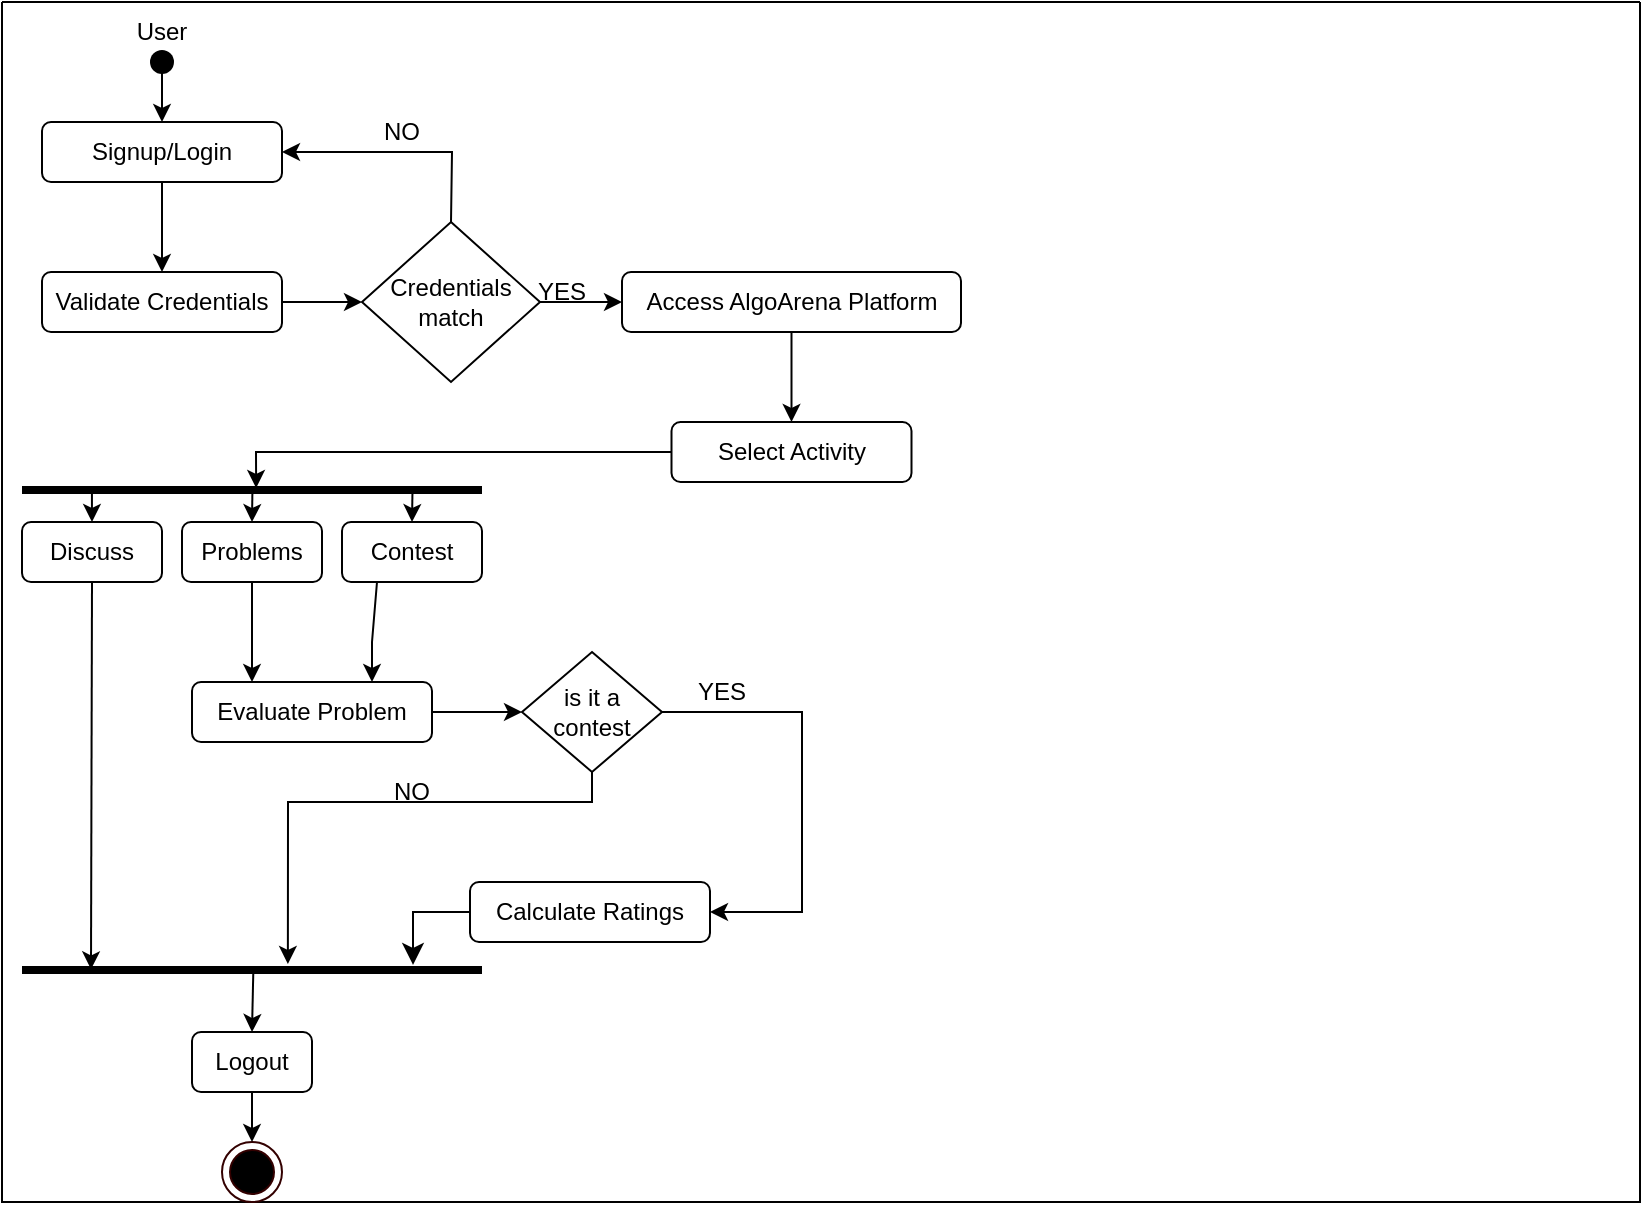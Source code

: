 <mxfile version="24.8.4">
  <diagram id="z3hJKcn6G-1z2rivQVlP" name="Page-1">
    <mxGraphModel dx="1811" dy="624" grid="1" gridSize="10" guides="1" tooltips="1" connect="1" arrows="1" fold="1" page="1" pageScale="1" pageWidth="827" pageHeight="1169" math="0" shadow="0">
      <root>
        <mxCell id="0" />
        <mxCell id="1" parent="0" />
        <mxCell id="XmLQmtsqqtCzBfHvUK_g-1" value="" style="swimlane;startSize=0;" vertex="1" parent="1">
          <mxGeometry x="-10" y="40" width="819" height="600" as="geometry" />
        </mxCell>
        <mxCell id="XmLQmtsqqtCzBfHvUK_g-2" value="" style="shape=waypoint;sketch=0;fillStyle=solid;size=6;pointerEvents=1;points=[];fillColor=none;resizable=0;rotatable=0;perimeter=centerPerimeter;snapToPoint=1;strokeWidth=4;" vertex="1" parent="XmLQmtsqqtCzBfHvUK_g-1">
          <mxGeometry x="70" y="20" width="20" height="20" as="geometry" />
        </mxCell>
        <mxCell id="XmLQmtsqqtCzBfHvUK_g-3" value="Signup/Login" style="rounded=1;whiteSpace=wrap;html=1;" vertex="1" parent="XmLQmtsqqtCzBfHvUK_g-1">
          <mxGeometry x="20" y="60" width="120" height="30" as="geometry" />
        </mxCell>
        <mxCell id="XmLQmtsqqtCzBfHvUK_g-4" value="" style="endArrow=classic;html=1;rounded=0;entryX=0.5;entryY=0;entryDx=0;entryDy=0;" edge="1" parent="XmLQmtsqqtCzBfHvUK_g-1" source="XmLQmtsqqtCzBfHvUK_g-2" target="XmLQmtsqqtCzBfHvUK_g-3">
          <mxGeometry width="50" height="50" relative="1" as="geometry">
            <mxPoint x="370" y="310" as="sourcePoint" />
            <mxPoint x="420" y="260" as="targetPoint" />
          </mxGeometry>
        </mxCell>
        <mxCell id="XmLQmtsqqtCzBfHvUK_g-5" value="User" style="text;html=1;align=center;verticalAlign=middle;whiteSpace=wrap;rounded=0;" vertex="1" parent="XmLQmtsqqtCzBfHvUK_g-1">
          <mxGeometry x="50" width="60" height="30" as="geometry" />
        </mxCell>
        <mxCell id="XmLQmtsqqtCzBfHvUK_g-8" value="Validate Credentials" style="rounded=1;whiteSpace=wrap;html=1;" vertex="1" parent="XmLQmtsqqtCzBfHvUK_g-1">
          <mxGeometry x="20" y="135" width="120" height="30" as="geometry" />
        </mxCell>
        <mxCell id="XmLQmtsqqtCzBfHvUK_g-9" value="" style="endArrow=classic;html=1;rounded=0;entryX=0.5;entryY=0;entryDx=0;entryDy=0;exitX=0.5;exitY=1;exitDx=0;exitDy=0;" edge="1" parent="XmLQmtsqqtCzBfHvUK_g-1" source="XmLQmtsqqtCzBfHvUK_g-3" target="XmLQmtsqqtCzBfHvUK_g-8">
          <mxGeometry width="50" height="50" relative="1" as="geometry">
            <mxPoint x="140" y="120" as="sourcePoint" />
            <mxPoint x="190" y="70" as="targetPoint" />
          </mxGeometry>
        </mxCell>
        <mxCell id="XmLQmtsqqtCzBfHvUK_g-10" value="Credentials&lt;div&gt;match&lt;/div&gt;" style="rhombus;whiteSpace=wrap;html=1;" vertex="1" parent="XmLQmtsqqtCzBfHvUK_g-1">
          <mxGeometry x="180" y="110" width="89" height="80" as="geometry" />
        </mxCell>
        <mxCell id="XmLQmtsqqtCzBfHvUK_g-12" value="NO" style="text;html=1;align=center;verticalAlign=middle;whiteSpace=wrap;rounded=0;" vertex="1" parent="XmLQmtsqqtCzBfHvUK_g-1">
          <mxGeometry x="170" y="50" width="60" height="30" as="geometry" />
        </mxCell>
        <mxCell id="XmLQmtsqqtCzBfHvUK_g-15" value="" style="endArrow=classic;html=1;rounded=0;exitX=1;exitY=0.5;exitDx=0;exitDy=0;entryX=0;entryY=0.5;entryDx=0;entryDy=0;" edge="1" parent="XmLQmtsqqtCzBfHvUK_g-1" source="XmLQmtsqqtCzBfHvUK_g-8" target="XmLQmtsqqtCzBfHvUK_g-10">
          <mxGeometry width="50" height="50" relative="1" as="geometry">
            <mxPoint x="371" y="310" as="sourcePoint" />
            <mxPoint x="236" y="135" as="targetPoint" />
          </mxGeometry>
        </mxCell>
        <mxCell id="XmLQmtsqqtCzBfHvUK_g-16" value="Access AlgoArena Platform" style="rounded=1;whiteSpace=wrap;html=1;" vertex="1" parent="XmLQmtsqqtCzBfHvUK_g-1">
          <mxGeometry x="310" y="135" width="169.5" height="30" as="geometry" />
        </mxCell>
        <mxCell id="XmLQmtsqqtCzBfHvUK_g-17" value="" style="endArrow=classic;html=1;rounded=0;exitX=1;exitY=0.5;exitDx=0;exitDy=0;entryX=0;entryY=0.5;entryDx=0;entryDy=0;" edge="1" parent="XmLQmtsqqtCzBfHvUK_g-1" source="XmLQmtsqqtCzBfHvUK_g-10" target="XmLQmtsqqtCzBfHvUK_g-16">
          <mxGeometry width="50" height="50" relative="1" as="geometry">
            <mxPoint x="371" y="330" as="sourcePoint" />
            <mxPoint x="421" y="280" as="targetPoint" />
          </mxGeometry>
        </mxCell>
        <mxCell id="XmLQmtsqqtCzBfHvUK_g-18" value="YES" style="text;html=1;align=center;verticalAlign=middle;whiteSpace=wrap;rounded=0;" vertex="1" parent="XmLQmtsqqtCzBfHvUK_g-1">
          <mxGeometry x="250" y="130" width="60" height="30" as="geometry" />
        </mxCell>
        <mxCell id="XmLQmtsqqtCzBfHvUK_g-19" value="Select Activity" style="rounded=1;whiteSpace=wrap;html=1;" vertex="1" parent="XmLQmtsqqtCzBfHvUK_g-1">
          <mxGeometry x="334.75" y="210" width="120" height="30" as="geometry" />
        </mxCell>
        <mxCell id="XmLQmtsqqtCzBfHvUK_g-20" value="" style="endArrow=classic;html=1;rounded=0;exitX=0.5;exitY=1;exitDx=0;exitDy=0;entryX=0.5;entryY=0;entryDx=0;entryDy=0;" edge="1" parent="XmLQmtsqqtCzBfHvUK_g-1" source="XmLQmtsqqtCzBfHvUK_g-16" target="XmLQmtsqqtCzBfHvUK_g-19">
          <mxGeometry width="50" height="50" relative="1" as="geometry">
            <mxPoint x="371" y="330" as="sourcePoint" />
            <mxPoint x="421" y="280" as="targetPoint" />
          </mxGeometry>
        </mxCell>
        <mxCell id="XmLQmtsqqtCzBfHvUK_g-21" value="" style="line;strokeWidth=4;fillColor=none;align=left;verticalAlign=middle;spacingTop=-1;spacingLeft=3;spacingRight=3;rotatable=0;labelPosition=right;points=[];portConstraint=eastwest;strokeColor=inherit;" vertex="1" parent="XmLQmtsqqtCzBfHvUK_g-1">
          <mxGeometry x="10" y="240" width="230" height="8" as="geometry" />
        </mxCell>
        <mxCell id="XmLQmtsqqtCzBfHvUK_g-22" value="" style="endArrow=classic;html=1;rounded=0;exitX=0;exitY=0.5;exitDx=0;exitDy=0;entryX=0.509;entryY=0.375;entryDx=0;entryDy=0;entryPerimeter=0;" edge="1" parent="XmLQmtsqqtCzBfHvUK_g-1" source="XmLQmtsqqtCzBfHvUK_g-19" target="XmLQmtsqqtCzBfHvUK_g-21">
          <mxGeometry width="50" height="50" relative="1" as="geometry">
            <mxPoint x="371" y="330" as="sourcePoint" />
            <mxPoint x="421" y="280" as="targetPoint" />
            <Array as="points">
              <mxPoint x="127" y="225" />
            </Array>
          </mxGeometry>
        </mxCell>
        <mxCell id="XmLQmtsqqtCzBfHvUK_g-23" value="Problems" style="rounded=1;whiteSpace=wrap;html=1;" vertex="1" parent="XmLQmtsqqtCzBfHvUK_g-1">
          <mxGeometry x="90" y="260" width="70" height="30" as="geometry" />
        </mxCell>
        <mxCell id="XmLQmtsqqtCzBfHvUK_g-24" value="Discuss" style="rounded=1;whiteSpace=wrap;html=1;" vertex="1" parent="XmLQmtsqqtCzBfHvUK_g-1">
          <mxGeometry x="10" y="260" width="70" height="30" as="geometry" />
        </mxCell>
        <mxCell id="XmLQmtsqqtCzBfHvUK_g-25" value="Contest" style="rounded=1;whiteSpace=wrap;html=1;" vertex="1" parent="XmLQmtsqqtCzBfHvUK_g-1">
          <mxGeometry x="170" y="260" width="70" height="30" as="geometry" />
        </mxCell>
        <mxCell id="XmLQmtsqqtCzBfHvUK_g-26" value="" style="endArrow=classic;html=1;rounded=0;entryX=0.5;entryY=0;entryDx=0;entryDy=0;exitX=0.501;exitY=0.336;exitDx=0;exitDy=0;exitPerimeter=0;" edge="1" parent="XmLQmtsqqtCzBfHvUK_g-1" source="XmLQmtsqqtCzBfHvUK_g-21" target="XmLQmtsqqtCzBfHvUK_g-23">
          <mxGeometry width="50" height="50" relative="1" as="geometry">
            <mxPoint x="45" y="310" as="sourcePoint" />
            <mxPoint x="450" y="280" as="targetPoint" />
          </mxGeometry>
        </mxCell>
        <mxCell id="XmLQmtsqqtCzBfHvUK_g-27" value="" style="endArrow=classic;html=1;rounded=0;entryX=0.5;entryY=0;entryDx=0;entryDy=0;exitX=0.152;exitY=0.277;exitDx=0;exitDy=0;exitPerimeter=0;" edge="1" parent="XmLQmtsqqtCzBfHvUK_g-1" source="XmLQmtsqqtCzBfHvUK_g-21" target="XmLQmtsqqtCzBfHvUK_g-24">
          <mxGeometry width="50" height="50" relative="1" as="geometry">
            <mxPoint x="400" y="310" as="sourcePoint" />
            <mxPoint x="450" y="260" as="targetPoint" />
          </mxGeometry>
        </mxCell>
        <mxCell id="XmLQmtsqqtCzBfHvUK_g-28" value="" style="endArrow=classic;html=1;rounded=0;exitX=0.849;exitY=0.348;exitDx=0;exitDy=0;exitPerimeter=0;entryX=0.5;entryY=0;entryDx=0;entryDy=0;" edge="1" parent="XmLQmtsqqtCzBfHvUK_g-1" source="XmLQmtsqqtCzBfHvUK_g-21" target="XmLQmtsqqtCzBfHvUK_g-25">
          <mxGeometry width="50" height="50" relative="1" as="geometry">
            <mxPoint x="170" y="330" as="sourcePoint" />
            <mxPoint x="220" y="280" as="targetPoint" />
          </mxGeometry>
        </mxCell>
        <mxCell id="XmLQmtsqqtCzBfHvUK_g-31" value="Evaluate Problem" style="rounded=1;whiteSpace=wrap;html=1;" vertex="1" parent="XmLQmtsqqtCzBfHvUK_g-1">
          <mxGeometry x="95" y="340" width="120" height="30" as="geometry" />
        </mxCell>
        <mxCell id="XmLQmtsqqtCzBfHvUK_g-33" value="" style="endArrow=classic;html=1;rounded=0;entryX=0.25;entryY=0;entryDx=0;entryDy=0;exitX=0.5;exitY=1;exitDx=0;exitDy=0;" edge="1" parent="XmLQmtsqqtCzBfHvUK_g-1" source="XmLQmtsqqtCzBfHvUK_g-23" target="XmLQmtsqqtCzBfHvUK_g-31">
          <mxGeometry width="50" height="50" relative="1" as="geometry">
            <mxPoint x="370" y="380" as="sourcePoint" />
            <mxPoint x="420" y="330" as="targetPoint" />
            <Array as="points">
              <mxPoint x="125" y="335" />
            </Array>
          </mxGeometry>
        </mxCell>
        <mxCell id="XmLQmtsqqtCzBfHvUK_g-34" value="is it a contest" style="rhombus;whiteSpace=wrap;html=1;" vertex="1" parent="XmLQmtsqqtCzBfHvUK_g-1">
          <mxGeometry x="260" y="325" width="70" height="60" as="geometry" />
        </mxCell>
        <mxCell id="XmLQmtsqqtCzBfHvUK_g-35" value="" style="endArrow=classic;html=1;rounded=0;exitX=1;exitY=0.5;exitDx=0;exitDy=0;entryX=0;entryY=0.5;entryDx=0;entryDy=0;" edge="1" parent="XmLQmtsqqtCzBfHvUK_g-1" source="XmLQmtsqqtCzBfHvUK_g-31" target="XmLQmtsqqtCzBfHvUK_g-34">
          <mxGeometry width="50" height="50" relative="1" as="geometry">
            <mxPoint x="370" y="380" as="sourcePoint" />
            <mxPoint x="420" y="330" as="targetPoint" />
          </mxGeometry>
        </mxCell>
        <mxCell id="XmLQmtsqqtCzBfHvUK_g-36" value="Calculate Ratings" style="rounded=1;whiteSpace=wrap;html=1;" vertex="1" parent="XmLQmtsqqtCzBfHvUK_g-1">
          <mxGeometry x="234" y="440" width="120" height="30" as="geometry" />
        </mxCell>
        <mxCell id="XmLQmtsqqtCzBfHvUK_g-37" value="" style="endArrow=classic;html=1;rounded=0;exitX=1;exitY=0.5;exitDx=0;exitDy=0;entryX=1;entryY=0.5;entryDx=0;entryDy=0;" edge="1" parent="XmLQmtsqqtCzBfHvUK_g-1" source="XmLQmtsqqtCzBfHvUK_g-34" target="XmLQmtsqqtCzBfHvUK_g-36">
          <mxGeometry width="50" height="50" relative="1" as="geometry">
            <mxPoint x="370" y="380" as="sourcePoint" />
            <mxPoint x="420" y="330" as="targetPoint" />
            <Array as="points">
              <mxPoint x="400" y="355" />
              <mxPoint x="400" y="455" />
            </Array>
          </mxGeometry>
        </mxCell>
        <mxCell id="XmLQmtsqqtCzBfHvUK_g-39" value="" style="line;strokeWidth=4;fillColor=none;align=left;verticalAlign=middle;spacingTop=-1;spacingLeft=3;spacingRight=3;rotatable=0;labelPosition=right;points=[];portConstraint=eastwest;strokeColor=inherit;" vertex="1" parent="XmLQmtsqqtCzBfHvUK_g-1">
          <mxGeometry x="10" y="480" width="230" height="8" as="geometry" />
        </mxCell>
        <mxCell id="XmLQmtsqqtCzBfHvUK_g-41" value="" style="edgeStyle=segmentEdgeStyle;endArrow=classic;html=1;curved=0;rounded=0;endSize=8;startSize=8;exitX=0;exitY=0.5;exitDx=0;exitDy=0;entryX=0.85;entryY=0.181;entryDx=0;entryDy=0;entryPerimeter=0;" edge="1" parent="XmLQmtsqqtCzBfHvUK_g-1" source="XmLQmtsqqtCzBfHvUK_g-36" target="XmLQmtsqqtCzBfHvUK_g-39">
          <mxGeometry width="50" height="50" relative="1" as="geometry">
            <mxPoint x="340" y="380" as="sourcePoint" />
            <mxPoint x="390" y="330" as="targetPoint" />
          </mxGeometry>
        </mxCell>
        <mxCell id="XmLQmtsqqtCzBfHvUK_g-42" value="" style="endArrow=classic;html=1;rounded=0;exitX=0.5;exitY=1;exitDx=0;exitDy=0;entryX=0.15;entryY=0.458;entryDx=0;entryDy=0;entryPerimeter=0;" edge="1" parent="XmLQmtsqqtCzBfHvUK_g-1" source="XmLQmtsqqtCzBfHvUK_g-24" target="XmLQmtsqqtCzBfHvUK_g-39">
          <mxGeometry width="50" height="50" relative="1" as="geometry">
            <mxPoint x="340" y="380" as="sourcePoint" />
            <mxPoint x="390" y="330" as="targetPoint" />
          </mxGeometry>
        </mxCell>
        <mxCell id="XmLQmtsqqtCzBfHvUK_g-43" value="" style="ellipse;html=1;shape=endState;fillColor=#000000;strokeColor=#330000;" vertex="1" parent="XmLQmtsqqtCzBfHvUK_g-1">
          <mxGeometry x="110" y="570" width="30" height="30" as="geometry" />
        </mxCell>
        <mxCell id="XmLQmtsqqtCzBfHvUK_g-44" value="Logout" style="rounded=1;whiteSpace=wrap;html=1;" vertex="1" parent="XmLQmtsqqtCzBfHvUK_g-1">
          <mxGeometry x="95" y="515" width="60" height="30" as="geometry" />
        </mxCell>
        <mxCell id="XmLQmtsqqtCzBfHvUK_g-45" value="" style="endArrow=classic;html=1;rounded=0;exitX=0.503;exitY=0.375;exitDx=0;exitDy=0;exitPerimeter=0;entryX=0.5;entryY=0;entryDx=0;entryDy=0;" edge="1" parent="XmLQmtsqqtCzBfHvUK_g-1" source="XmLQmtsqqtCzBfHvUK_g-39" target="XmLQmtsqqtCzBfHvUK_g-44">
          <mxGeometry width="50" height="50" relative="1" as="geometry">
            <mxPoint x="440" y="560" as="sourcePoint" />
            <mxPoint x="490" y="510" as="targetPoint" />
          </mxGeometry>
        </mxCell>
        <mxCell id="XmLQmtsqqtCzBfHvUK_g-46" value="" style="endArrow=classic;html=1;rounded=0;exitX=0.5;exitY=1;exitDx=0;exitDy=0;" edge="1" parent="XmLQmtsqqtCzBfHvUK_g-1" source="XmLQmtsqqtCzBfHvUK_g-44" target="XmLQmtsqqtCzBfHvUK_g-43">
          <mxGeometry width="50" height="50" relative="1" as="geometry">
            <mxPoint x="370" y="420" as="sourcePoint" />
            <mxPoint x="420" y="370" as="targetPoint" />
          </mxGeometry>
        </mxCell>
        <mxCell id="XmLQmtsqqtCzBfHvUK_g-49" value="" style="endArrow=classic;html=1;rounded=0;exitX=0.25;exitY=1;exitDx=0;exitDy=0;entryX=0.75;entryY=0;entryDx=0;entryDy=0;" edge="1" parent="XmLQmtsqqtCzBfHvUK_g-1" source="XmLQmtsqqtCzBfHvUK_g-25" target="XmLQmtsqqtCzBfHvUK_g-31">
          <mxGeometry width="50" height="50" relative="1" as="geometry">
            <mxPoint x="390" y="390" as="sourcePoint" />
            <mxPoint x="440" y="340" as="targetPoint" />
            <Array as="points">
              <mxPoint x="185" y="320" />
            </Array>
          </mxGeometry>
        </mxCell>
        <mxCell id="XmLQmtsqqtCzBfHvUK_g-50" value="" style="endArrow=classic;html=1;rounded=0;exitX=0.5;exitY=1;exitDx=0;exitDy=0;entryX=0.578;entryY=0.125;entryDx=0;entryDy=0;entryPerimeter=0;" edge="1" parent="XmLQmtsqqtCzBfHvUK_g-1" source="XmLQmtsqqtCzBfHvUK_g-34" target="XmLQmtsqqtCzBfHvUK_g-39">
          <mxGeometry width="50" height="50" relative="1" as="geometry">
            <mxPoint x="390" y="300" as="sourcePoint" />
            <mxPoint x="440" y="250" as="targetPoint" />
            <Array as="points">
              <mxPoint x="295" y="400" />
              <mxPoint x="143" y="400" />
            </Array>
          </mxGeometry>
        </mxCell>
        <mxCell id="XmLQmtsqqtCzBfHvUK_g-51" value="NO" style="text;html=1;align=center;verticalAlign=middle;whiteSpace=wrap;rounded=0;" vertex="1" parent="XmLQmtsqqtCzBfHvUK_g-1">
          <mxGeometry x="175" y="380" width="60" height="30" as="geometry" />
        </mxCell>
        <mxCell id="XmLQmtsqqtCzBfHvUK_g-52" value="YES" style="text;html=1;align=center;verticalAlign=middle;whiteSpace=wrap;rounded=0;" vertex="1" parent="XmLQmtsqqtCzBfHvUK_g-1">
          <mxGeometry x="330" y="330" width="60" height="30" as="geometry" />
        </mxCell>
        <mxCell id="XmLQmtsqqtCzBfHvUK_g-54" value="" style="endArrow=classic;html=1;rounded=0;exitX=0.5;exitY=0;exitDx=0;exitDy=0;entryX=1;entryY=0.5;entryDx=0;entryDy=0;" edge="1" parent="XmLQmtsqqtCzBfHvUK_g-1" source="XmLQmtsqqtCzBfHvUK_g-10" target="XmLQmtsqqtCzBfHvUK_g-3">
          <mxGeometry width="50" height="50" relative="1" as="geometry">
            <mxPoint x="390" y="300" as="sourcePoint" />
            <mxPoint x="440" y="250" as="targetPoint" />
            <Array as="points">
              <mxPoint x="225" y="75" />
            </Array>
          </mxGeometry>
        </mxCell>
      </root>
    </mxGraphModel>
  </diagram>
</mxfile>
